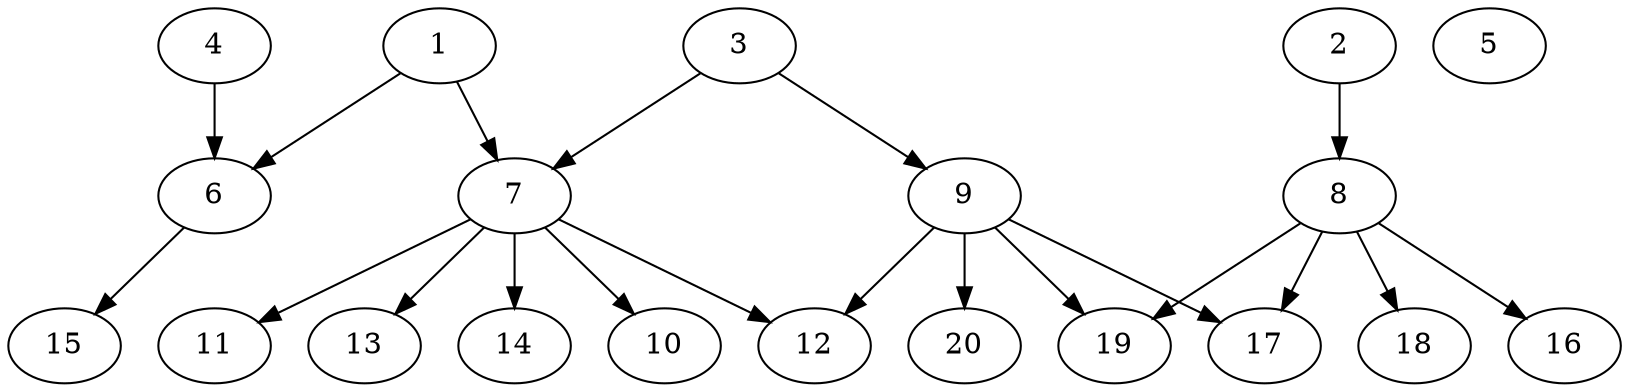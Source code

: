 // DAG automatically generated by daggen at Sat Jul 27 15:38:39 2019
// ./daggen --dot -n 20 --ccr 0.3 --fat 0.7 --regular 0.5 --density 0.4 --mindata 5242880 --maxdata 52428800 
digraph G {
  1 [size="160146773", alpha="0.11", expect_size="48044032"] 
  1 -> 6 [size ="48044032"]
  1 -> 7 [size ="48044032"]
  2 [size="24296107", alpha="0.09", expect_size="7288832"] 
  2 -> 8 [size ="7288832"]
  3 [size="103966720", alpha="0.02", expect_size="31190016"] 
  3 -> 7 [size ="31190016"]
  3 -> 9 [size ="31190016"]
  4 [size="148230827", alpha="0.16", expect_size="44469248"] 
  4 -> 6 [size ="44469248"]
  5 [size="163300693", alpha="0.02", expect_size="48990208"] 
  6 [size="81059840", alpha="0.07", expect_size="24317952"] 
  6 -> 15 [size ="24317952"]
  7 [size="30289920", alpha="0.09", expect_size="9086976"] 
  7 -> 10 [size ="9086976"]
  7 -> 11 [size ="9086976"]
  7 -> 12 [size ="9086976"]
  7 -> 13 [size ="9086976"]
  7 -> 14 [size ="9086976"]
  8 [size="142264320", alpha="0.04", expect_size="42679296"] 
  8 -> 16 [size ="42679296"]
  8 -> 17 [size ="42679296"]
  8 -> 18 [size ="42679296"]
  8 -> 19 [size ="42679296"]
  9 [size="134731093", alpha="0.11", expect_size="40419328"] 
  9 -> 12 [size ="40419328"]
  9 -> 17 [size ="40419328"]
  9 -> 19 [size ="40419328"]
  9 -> 20 [size ="40419328"]
  10 [size="43025067", alpha="0.12", expect_size="12907520"] 
  11 [size="36765013", alpha="0.19", expect_size="11029504"] 
  12 [size="121439573", alpha="0.12", expect_size="36431872"] 
  13 [size="38758400", alpha="0.05", expect_size="11627520"] 
  14 [size="55985493", alpha="0.20", expect_size="16795648"] 
  15 [size="21749760", alpha="0.06", expect_size="6524928"] 
  16 [size="33672533", alpha="0.06", expect_size="10101760"] 
  17 [size="86722560", alpha="0.14", expect_size="26016768"] 
  18 [size="161112747", alpha="0.09", expect_size="48333824"] 
  19 [size="31498240", alpha="0.14", expect_size="9449472"] 
  20 [size="118661120", alpha="0.02", expect_size="35598336"] 
}
